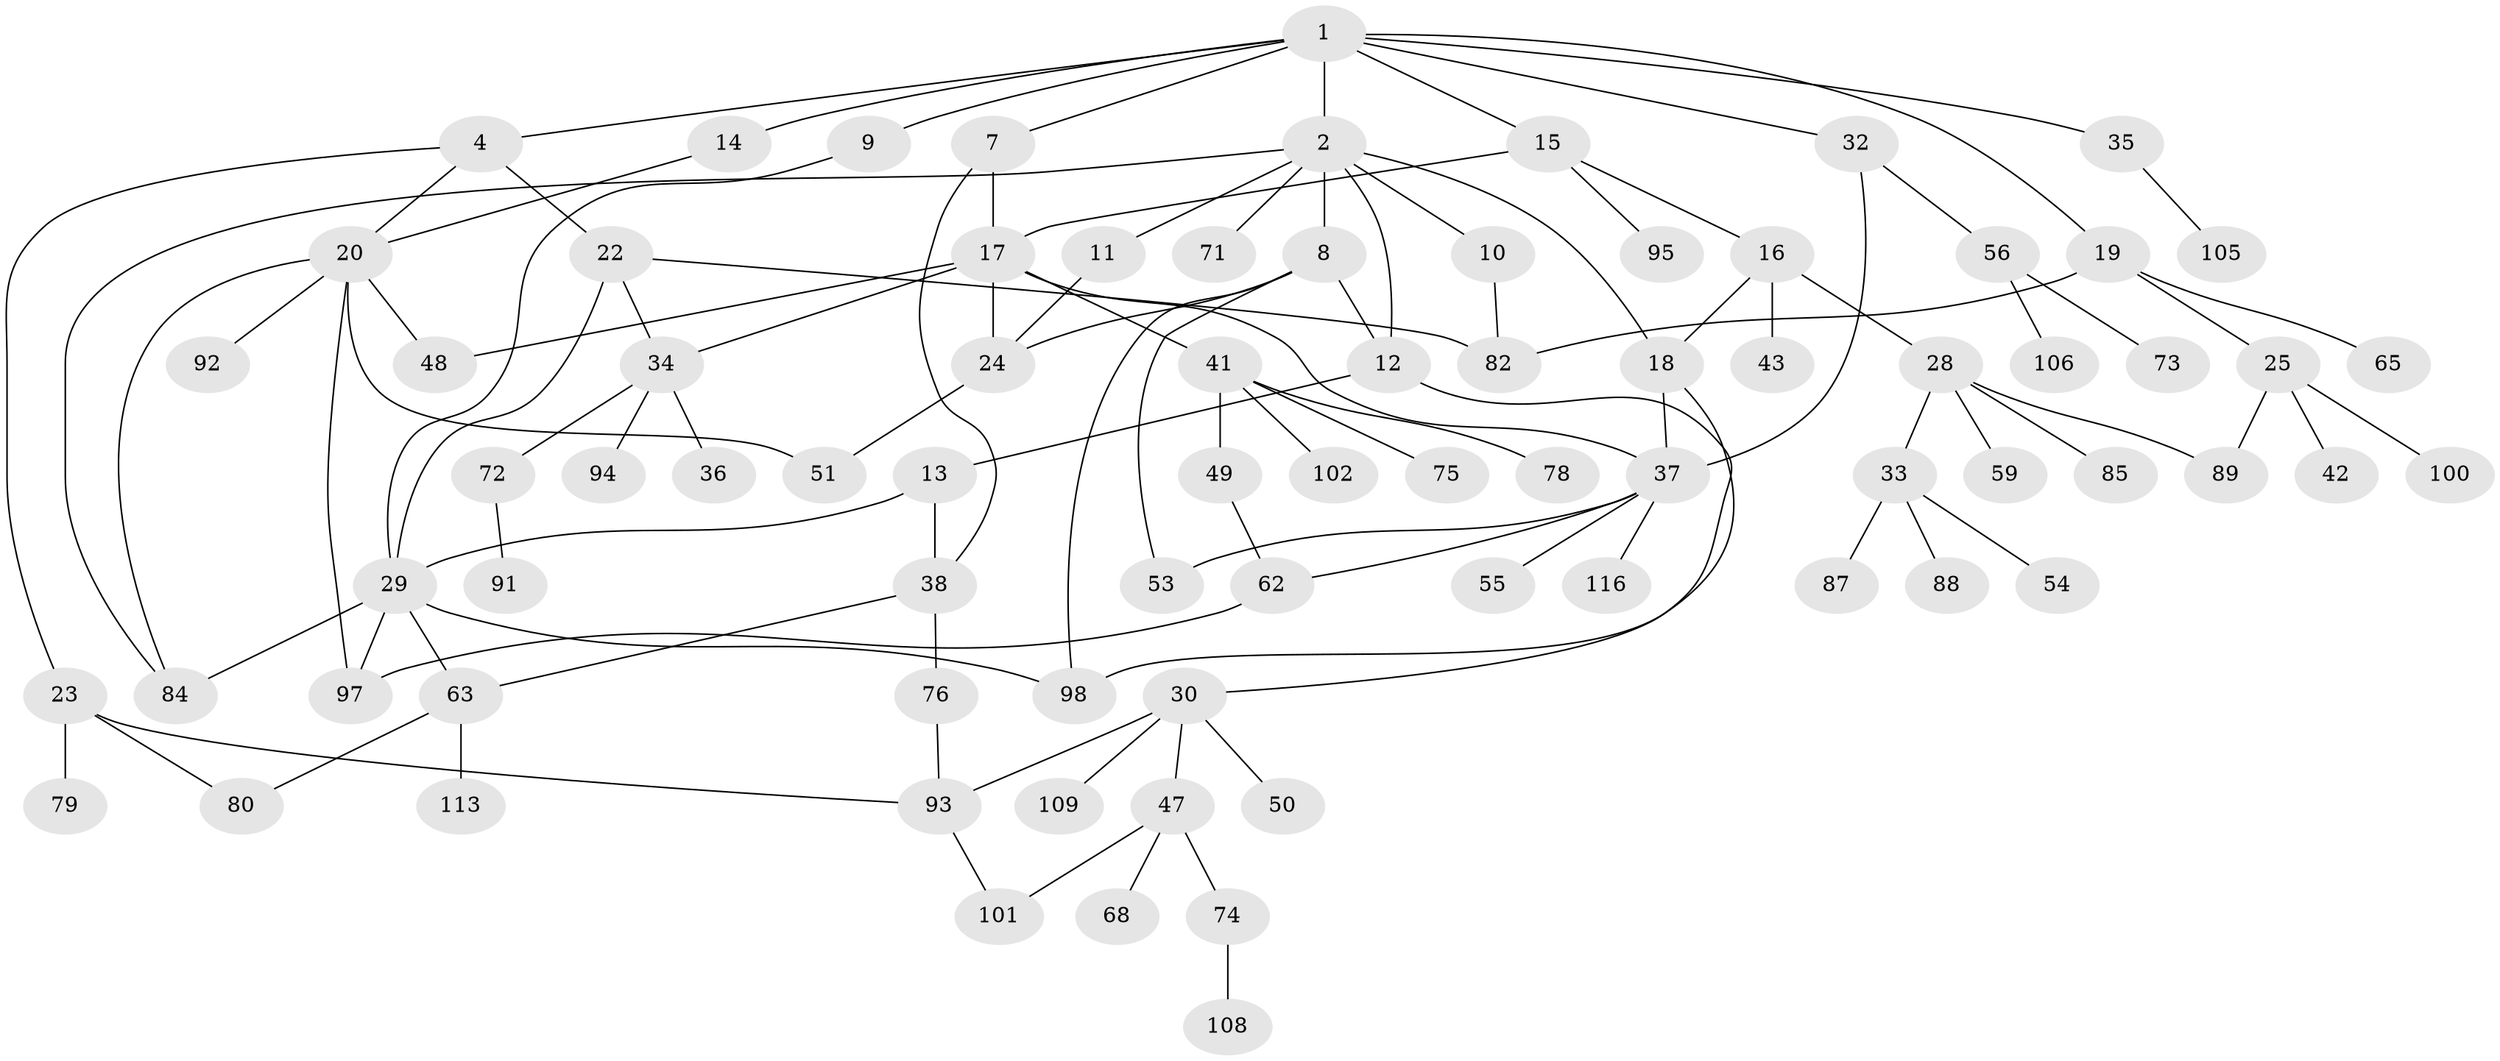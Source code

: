 // Generated by graph-tools (version 1.1) at 2025/51/02/27/25 19:51:36]
// undirected, 79 vertices, 108 edges
graph export_dot {
graph [start="1"]
  node [color=gray90,style=filled];
  1 [super="+3"];
  2 [super="+6"];
  4 [super="+5"];
  7 [super="+70"];
  8 [super="+104"];
  9 [super="+45"];
  10 [super="+90"];
  11;
  12 [super="+46"];
  13 [super="+27"];
  14;
  15 [super="+26"];
  16 [super="+21"];
  17 [super="+31"];
  18 [super="+52"];
  19;
  20 [super="+99"];
  22;
  23 [super="+66"];
  24 [super="+81"];
  25 [super="+61"];
  28 [super="+86"];
  29 [super="+69"];
  30 [super="+39"];
  32;
  33 [super="+44"];
  34 [super="+64"];
  35 [super="+96"];
  36;
  37 [super="+40"];
  38 [super="+103"];
  41 [super="+60"];
  42 [super="+77"];
  43;
  47 [super="+58"];
  48 [super="+57"];
  49;
  50;
  51 [super="+107"];
  53;
  54;
  55;
  56 [super="+115"];
  59;
  62 [super="+67"];
  63 [super="+114"];
  65;
  68 [super="+112"];
  71;
  72;
  73;
  74;
  75;
  76;
  78;
  79;
  80 [super="+118"];
  82 [super="+83"];
  84 [super="+110"];
  85;
  87;
  88;
  89;
  91;
  92;
  93 [super="+117"];
  94;
  95 [super="+111"];
  97;
  98;
  100;
  101;
  102;
  105;
  106;
  108;
  109;
  113;
  116;
  1 -- 2;
  1 -- 7;
  1 -- 15;
  1 -- 19;
  1 -- 32;
  1 -- 35;
  1 -- 4;
  1 -- 9;
  1 -- 14;
  2 -- 10;
  2 -- 18;
  2 -- 84;
  2 -- 8;
  2 -- 11;
  2 -- 71;
  2 -- 12;
  4 -- 22;
  4 -- 23;
  4 -- 20;
  7 -- 17;
  7 -- 38;
  8 -- 12;
  8 -- 24;
  8 -- 53;
  8 -- 98;
  9 -- 29;
  10 -- 82;
  11 -- 24;
  12 -- 13;
  12 -- 30;
  13 -- 29;
  13 -- 38 [weight=2];
  14 -- 20;
  15 -- 16;
  15 -- 95;
  15 -- 17;
  16 -- 28;
  16 -- 18;
  16 -- 43;
  17 -- 41 [weight=2];
  17 -- 48;
  17 -- 24;
  17 -- 34;
  17 -- 37;
  18 -- 37;
  18 -- 98;
  19 -- 25;
  19 -- 65;
  19 -- 82;
  20 -- 51;
  20 -- 84;
  20 -- 92;
  20 -- 97;
  20 -- 48;
  22 -- 29;
  22 -- 34;
  22 -- 82;
  23 -- 79;
  23 -- 80;
  23 -- 93;
  24 -- 51;
  25 -- 42;
  25 -- 89;
  25 -- 100;
  28 -- 33;
  28 -- 59 [weight=2];
  28 -- 85;
  28 -- 89;
  29 -- 63;
  29 -- 98;
  29 -- 97;
  29 -- 84;
  30 -- 47;
  30 -- 109;
  30 -- 50;
  30 -- 93;
  32 -- 56;
  32 -- 37;
  33 -- 88;
  33 -- 54;
  33 -- 87;
  34 -- 36;
  34 -- 72;
  34 -- 94;
  35 -- 105;
  37 -- 116;
  37 -- 53;
  37 -- 55;
  37 -- 62;
  38 -- 76;
  38 -- 63;
  41 -- 49;
  41 -- 75;
  41 -- 78;
  41 -- 102;
  47 -- 68;
  47 -- 74;
  47 -- 101;
  49 -- 62;
  56 -- 73;
  56 -- 106;
  62 -- 97;
  63 -- 113;
  63 -- 80;
  72 -- 91;
  74 -- 108;
  76 -- 93;
  93 -- 101;
}
